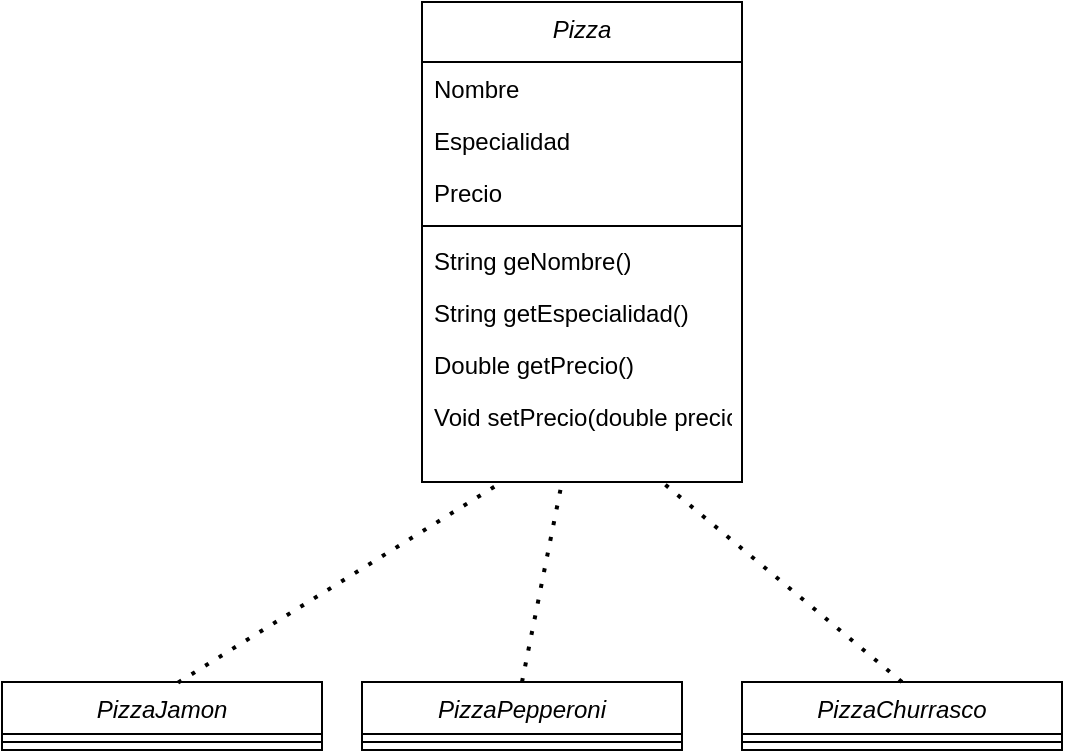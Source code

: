 <mxfile version="15.5.2" type="device"><diagram id="C5RBs43oDa-KdzZeNtuy" name="Page-1"><mxGraphModel dx="1422" dy="1931" grid="1" gridSize="10" guides="1" tooltips="1" connect="1" arrows="1" fold="1" page="1" pageScale="1" pageWidth="827" pageHeight="1169" math="0" shadow="0"><root><mxCell id="WIyWlLk6GJQsqaUBKTNV-0"/><mxCell id="WIyWlLk6GJQsqaUBKTNV-1" parent="WIyWlLk6GJQsqaUBKTNV-0"/><mxCell id="zkfFHV4jXpPFQw0GAbJ--0" value="PizzaJamon" style="swimlane;fontStyle=2;align=center;verticalAlign=top;childLayout=stackLayout;horizontal=1;startSize=26;horizontalStack=0;resizeParent=1;resizeLast=0;collapsible=1;marginBottom=0;rounded=0;shadow=0;strokeWidth=1;" parent="WIyWlLk6GJQsqaUBKTNV-1" vertex="1"><mxGeometry x="110" y="180" width="160" height="34" as="geometry"><mxRectangle x="230" y="140" width="160" height="26" as="alternateBounds"/></mxGeometry></mxCell><mxCell id="zkfFHV4jXpPFQw0GAbJ--4" value="" style="line;html=1;strokeWidth=1;align=left;verticalAlign=middle;spacingTop=-1;spacingLeft=3;spacingRight=3;rotatable=0;labelPosition=right;points=[];portConstraint=eastwest;" parent="zkfFHV4jXpPFQw0GAbJ--0" vertex="1"><mxGeometry y="26" width="160" height="8" as="geometry"/></mxCell><mxCell id="t3t-NshYxFJJm0ed-Hwp-13" value="PizzaPepperoni" style="swimlane;fontStyle=2;align=center;verticalAlign=top;childLayout=stackLayout;horizontal=1;startSize=26;horizontalStack=0;resizeParent=1;resizeLast=0;collapsible=1;marginBottom=0;rounded=0;shadow=0;strokeWidth=1;" vertex="1" parent="WIyWlLk6GJQsqaUBKTNV-1"><mxGeometry x="290" y="180" width="160" height="34" as="geometry"><mxRectangle x="230" y="140" width="160" height="26" as="alternateBounds"/></mxGeometry></mxCell><mxCell id="t3t-NshYxFJJm0ed-Hwp-17" value="" style="line;html=1;strokeWidth=1;align=left;verticalAlign=middle;spacingTop=-1;spacingLeft=3;spacingRight=3;rotatable=0;labelPosition=right;points=[];portConstraint=eastwest;" vertex="1" parent="t3t-NshYxFJJm0ed-Hwp-13"><mxGeometry y="26" width="160" height="8" as="geometry"/></mxCell><mxCell id="t3t-NshYxFJJm0ed-Hwp-25" value="Pizza" style="swimlane;fontStyle=2;align=center;verticalAlign=top;childLayout=stackLayout;horizontal=1;startSize=30;horizontalStack=0;resizeParent=1;resizeLast=0;collapsible=1;marginBottom=0;rounded=0;shadow=0;strokeWidth=1;" vertex="1" parent="WIyWlLk6GJQsqaUBKTNV-1"><mxGeometry x="320" y="-160" width="160" height="240" as="geometry"><mxRectangle x="230" y="140" width="160" height="26" as="alternateBounds"/></mxGeometry></mxCell><mxCell id="t3t-NshYxFJJm0ed-Hwp-26" value="Nombre" style="text;align=left;verticalAlign=top;spacingLeft=4;spacingRight=4;overflow=hidden;rotatable=0;points=[[0,0.5],[1,0.5]];portConstraint=eastwest;" vertex="1" parent="t3t-NshYxFJJm0ed-Hwp-25"><mxGeometry y="30" width="160" height="26" as="geometry"/></mxCell><mxCell id="t3t-NshYxFJJm0ed-Hwp-27" value="Especialidad" style="text;align=left;verticalAlign=top;spacingLeft=4;spacingRight=4;overflow=hidden;rotatable=0;points=[[0,0.5],[1,0.5]];portConstraint=eastwest;" vertex="1" parent="t3t-NshYxFJJm0ed-Hwp-25"><mxGeometry y="56" width="160" height="26" as="geometry"/></mxCell><mxCell id="t3t-NshYxFJJm0ed-Hwp-28" value="Precio" style="text;align=left;verticalAlign=top;spacingLeft=4;spacingRight=4;overflow=hidden;rotatable=0;points=[[0,0.5],[1,0.5]];portConstraint=eastwest;rounded=0;shadow=0;html=0;" vertex="1" parent="t3t-NshYxFJJm0ed-Hwp-25"><mxGeometry y="82" width="160" height="26" as="geometry"/></mxCell><mxCell id="t3t-NshYxFJJm0ed-Hwp-29" value="" style="line;html=1;strokeWidth=1;align=left;verticalAlign=middle;spacingTop=-1;spacingLeft=3;spacingRight=3;rotatable=0;labelPosition=right;points=[];portConstraint=eastwest;" vertex="1" parent="t3t-NshYxFJJm0ed-Hwp-25"><mxGeometry y="108" width="160" height="8" as="geometry"/></mxCell><mxCell id="t3t-NshYxFJJm0ed-Hwp-30" value="String geNombre()" style="text;align=left;verticalAlign=top;spacingLeft=4;spacingRight=4;overflow=hidden;rotatable=0;points=[[0,0.5],[1,0.5]];portConstraint=eastwest;" vertex="1" parent="t3t-NshYxFJJm0ed-Hwp-25"><mxGeometry y="116" width="160" height="26" as="geometry"/></mxCell><mxCell id="t3t-NshYxFJJm0ed-Hwp-31" value="String getEspecialidad()" style="text;align=left;verticalAlign=top;spacingLeft=4;spacingRight=4;overflow=hidden;rotatable=0;points=[[0,0.5],[1,0.5]];portConstraint=eastwest;" vertex="1" parent="t3t-NshYxFJJm0ed-Hwp-25"><mxGeometry y="142" width="160" height="26" as="geometry"/></mxCell><mxCell id="t3t-NshYxFJJm0ed-Hwp-32" value="Double getPrecio()" style="text;align=left;verticalAlign=top;spacingLeft=4;spacingRight=4;overflow=hidden;rotatable=0;points=[[0,0.5],[1,0.5]];portConstraint=eastwest;" vertex="1" parent="t3t-NshYxFJJm0ed-Hwp-25"><mxGeometry y="168" width="160" height="26" as="geometry"/></mxCell><mxCell id="t3t-NshYxFJJm0ed-Hwp-33" value="Void setPrecio(double precio)" style="text;align=left;verticalAlign=top;spacingLeft=4;spacingRight=4;overflow=hidden;rotatable=0;points=[[0,0.5],[1,0.5]];portConstraint=eastwest;" vertex="1" parent="t3t-NshYxFJJm0ed-Hwp-25"><mxGeometry y="194" width="160" height="26" as="geometry"/></mxCell><mxCell id="t3t-NshYxFJJm0ed-Hwp-36" value="" style="endArrow=none;dashed=1;html=1;dashPattern=1 3;strokeWidth=2;rounded=0;entryX=0.25;entryY=1;entryDx=0;entryDy=0;exitX=0.55;exitY=0.009;exitDx=0;exitDy=0;exitPerimeter=0;" edge="1" parent="WIyWlLk6GJQsqaUBKTNV-1" source="zkfFHV4jXpPFQw0GAbJ--0" target="t3t-NshYxFJJm0ed-Hwp-25"><mxGeometry width="50" height="50" relative="1" as="geometry"><mxPoint x="210" y="160" as="sourcePoint"/><mxPoint x="260" y="110" as="targetPoint"/></mxGeometry></mxCell><mxCell id="t3t-NshYxFJJm0ed-Hwp-37" value="" style="endArrow=none;dashed=1;html=1;dashPattern=1 3;strokeWidth=2;rounded=0;exitX=0.5;exitY=0;exitDx=0;exitDy=0;" edge="1" parent="WIyWlLk6GJQsqaUBKTNV-1" source="t3t-NshYxFJJm0ed-Hwp-13"><mxGeometry width="50" height="50" relative="1" as="geometry"><mxPoint x="590" y="170" as="sourcePoint"/><mxPoint x="390" y="80" as="targetPoint"/></mxGeometry></mxCell><mxCell id="t3t-NshYxFJJm0ed-Hwp-38" value="PizzaChurrasco" style="swimlane;fontStyle=2;align=center;verticalAlign=top;childLayout=stackLayout;horizontal=1;startSize=26;horizontalStack=0;resizeParent=1;resizeLast=0;collapsible=1;marginBottom=0;rounded=0;shadow=0;strokeWidth=1;" vertex="1" parent="WIyWlLk6GJQsqaUBKTNV-1"><mxGeometry x="480" y="180" width="160" height="34" as="geometry"><mxRectangle x="230" y="140" width="160" height="26" as="alternateBounds"/></mxGeometry></mxCell><mxCell id="t3t-NshYxFJJm0ed-Hwp-39" value="" style="line;html=1;strokeWidth=1;align=left;verticalAlign=middle;spacingTop=-1;spacingLeft=3;spacingRight=3;rotatable=0;labelPosition=right;points=[];portConstraint=eastwest;" vertex="1" parent="t3t-NshYxFJJm0ed-Hwp-38"><mxGeometry y="26" width="160" height="8" as="geometry"/></mxCell><mxCell id="t3t-NshYxFJJm0ed-Hwp-41" value="" style="endArrow=none;dashed=1;html=1;dashPattern=1 3;strokeWidth=2;rounded=0;exitX=0.5;exitY=0;exitDx=0;exitDy=0;entryX=0.75;entryY=1;entryDx=0;entryDy=0;" edge="1" parent="WIyWlLk6GJQsqaUBKTNV-1" source="t3t-NshYxFJJm0ed-Hwp-38" target="t3t-NshYxFJJm0ed-Hwp-25"><mxGeometry width="50" height="50" relative="1" as="geometry"><mxPoint x="380" y="190" as="sourcePoint"/><mxPoint x="400" y="90" as="targetPoint"/></mxGeometry></mxCell></root></mxGraphModel></diagram></mxfile>